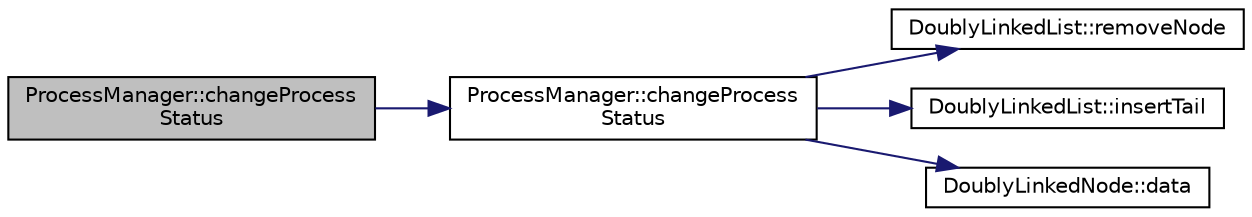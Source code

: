 digraph "ProcessManager::changeProcessStatus"
{
  edge [fontname="Helvetica",fontsize="10",labelfontname="Helvetica",labelfontsize="10"];
  node [fontname="Helvetica",fontsize="10",shape=record];
  rankdir="LR";
  Node14 [label="ProcessManager::changeProcess\lStatus",height=0.2,width=0.4,color="black", fillcolor="grey75", style="filled", fontcolor="black"];
  Node14 -> Node15 [color="midnightblue",fontsize="10",style="solid",fontname="Helvetica"];
  Node15 [label="ProcessManager::changeProcess\lStatus",height=0.2,width=0.4,color="black", fillcolor="white", style="filled",URL="$d2/dce/class_process_manager.html#a0bcc42f5333bb6a0613e38721227bbd2"];
  Node15 -> Node16 [color="midnightblue",fontsize="10",style="solid",fontname="Helvetica"];
  Node16 [label="DoublyLinkedList::removeNode",height=0.2,width=0.4,color="black", fillcolor="white", style="filled",URL="$da/dfa/class_doubly_linked_list.html#a20950e5bd978791d68b723f3ea8be4bb"];
  Node15 -> Node17 [color="midnightblue",fontsize="10",style="solid",fontname="Helvetica"];
  Node17 [label="DoublyLinkedList::insertTail",height=0.2,width=0.4,color="black", fillcolor="white", style="filled",URL="$da/dfa/class_doubly_linked_list.html#a08820eece8a930239f434a7dea802599"];
  Node15 -> Node18 [color="midnightblue",fontsize="10",style="solid",fontname="Helvetica"];
  Node18 [label="DoublyLinkedNode::data",height=0.2,width=0.4,color="black", fillcolor="white", style="filled",URL="$d9/da3/class_doubly_linked_node.html#a72a70560baba711c82bb012317557cb8"];
}
